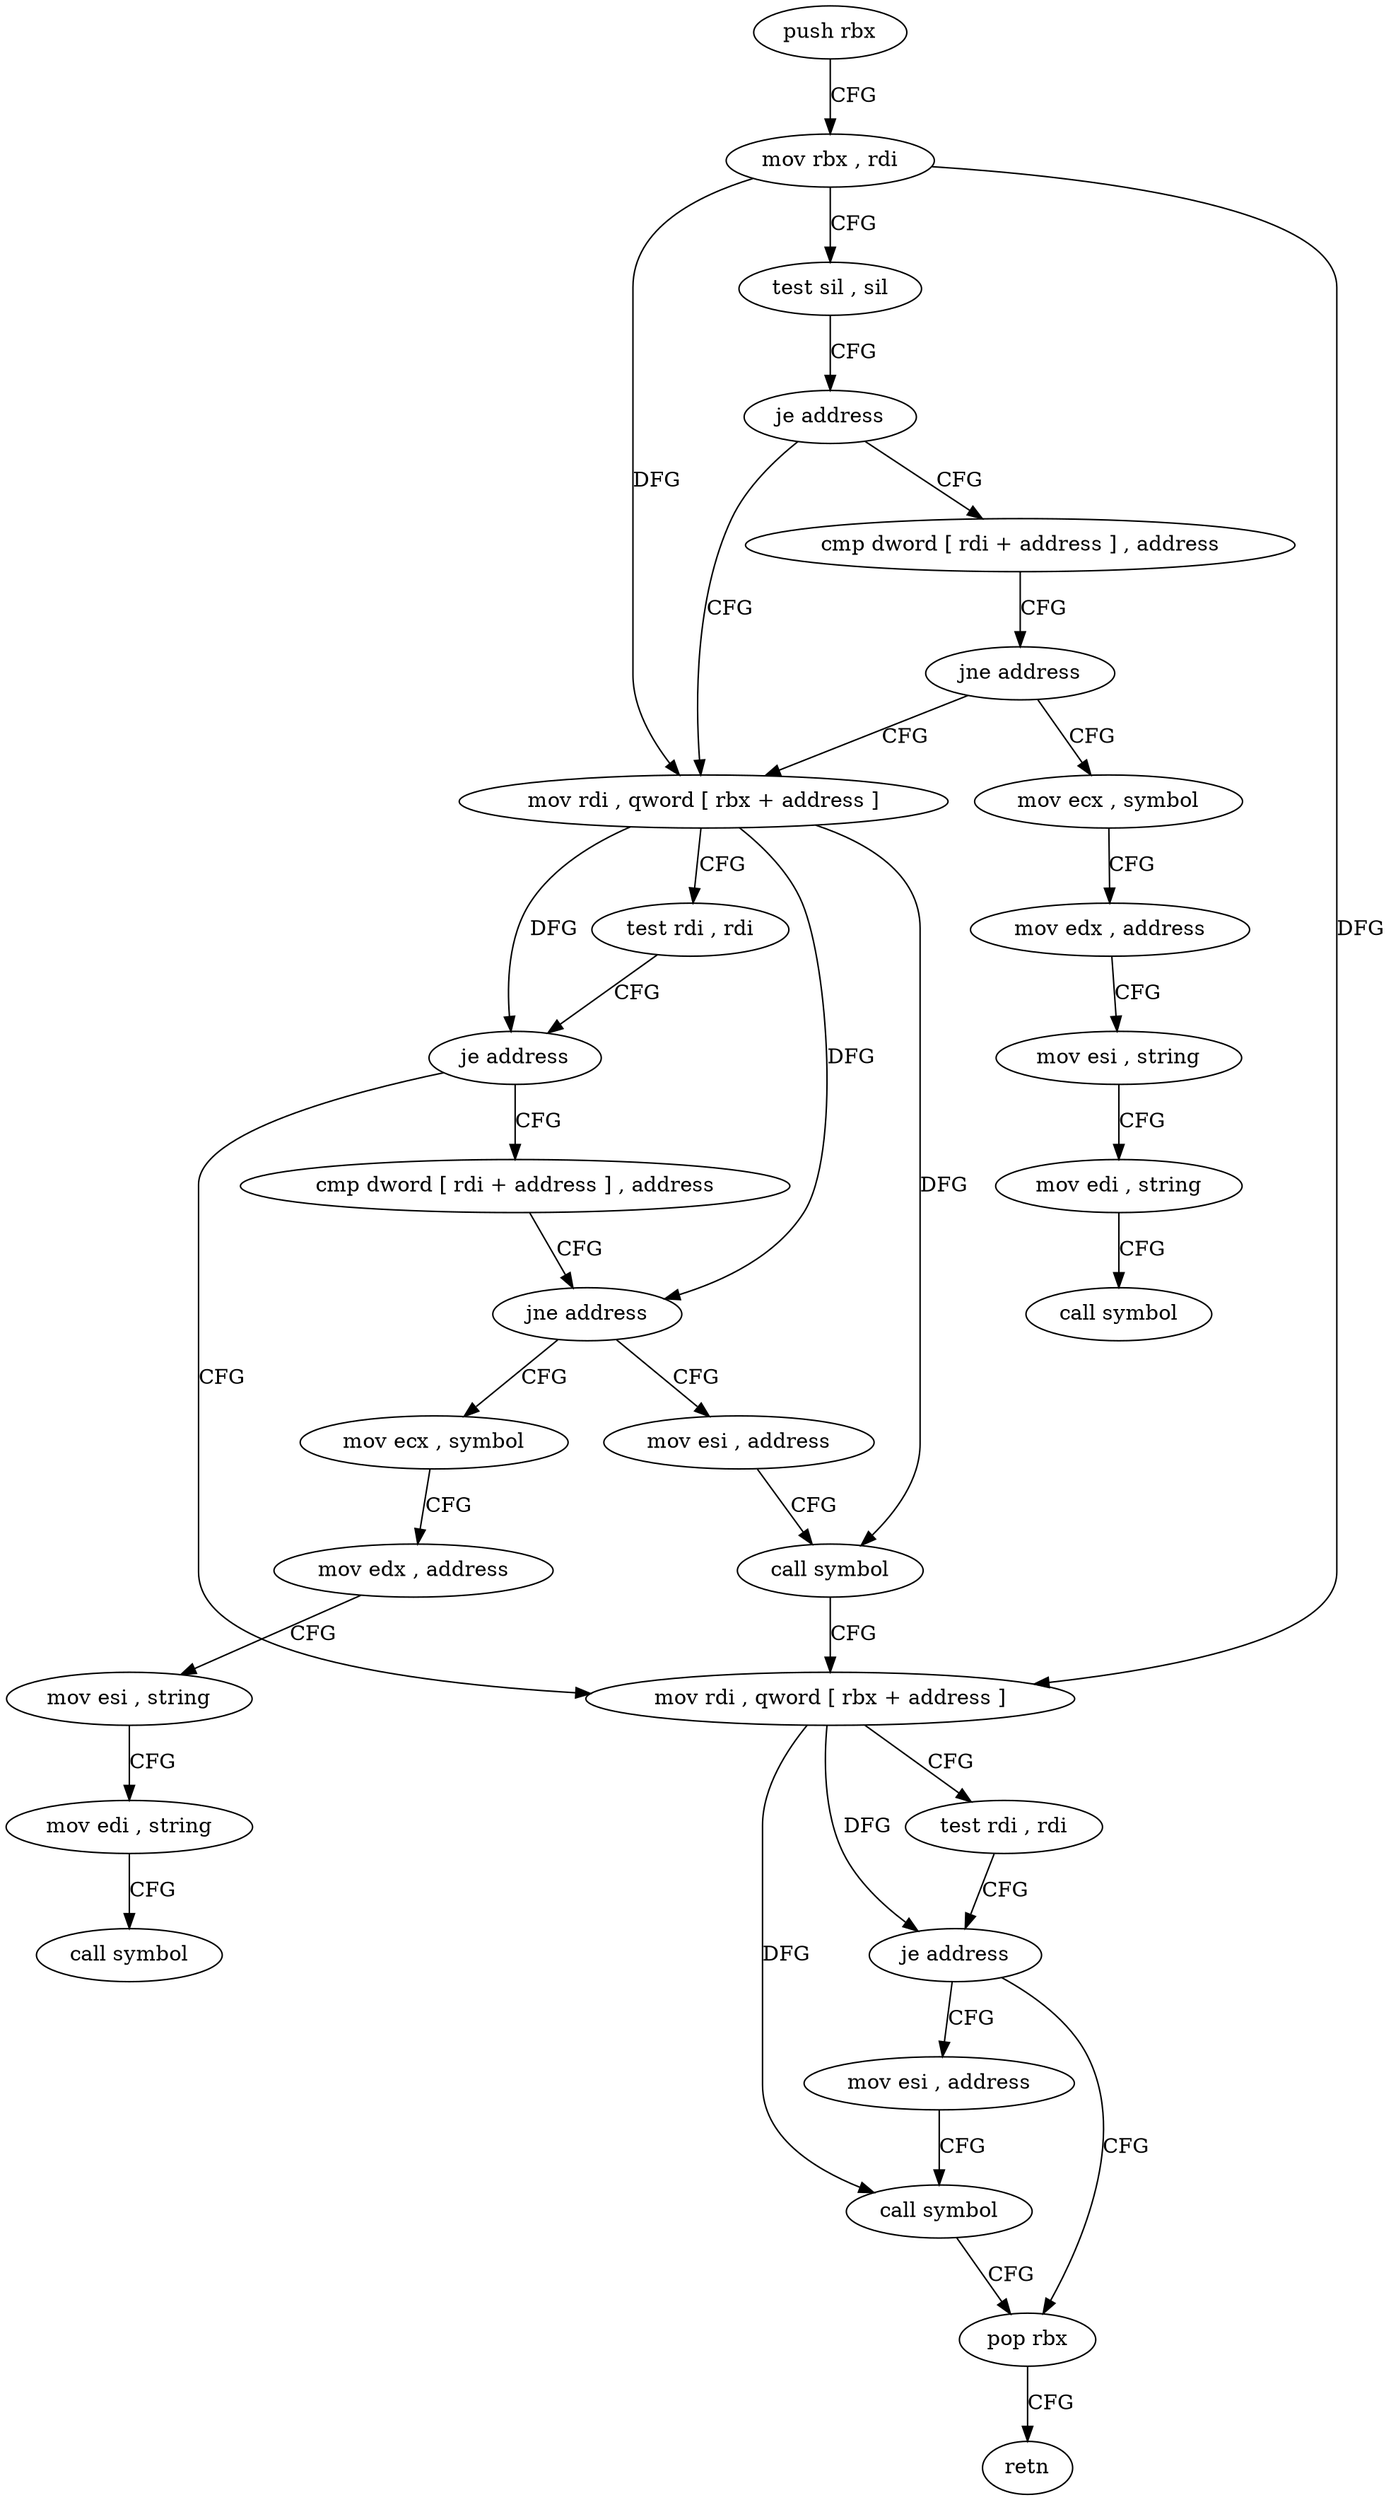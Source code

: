 digraph "func" {
"4219978" [label = "push rbx" ]
"4219979" [label = "mov rbx , rdi" ]
"4219982" [label = "test sil , sil" ]
"4219985" [label = "je address" ]
"4219993" [label = "mov rdi , qword [ rbx + address ]" ]
"4219987" [label = "cmp dword [ rdi + address ] , address" ]
"4220000" [label = "test rdi , rdi" ]
"4220003" [label = "je address" ]
"4220021" [label = "mov rdi , qword [ rbx + address ]" ]
"4220005" [label = "cmp dword [ rdi + address ] , address" ]
"4219991" [label = "jne address" ]
"4220045" [label = "mov ecx , symbol" ]
"4220028" [label = "test rdi , rdi" ]
"4220031" [label = "je address" ]
"4220043" [label = "pop rbx" ]
"4220033" [label = "mov esi , address" ]
"4220009" [label = "jne address" ]
"4220070" [label = "mov ecx , symbol" ]
"4220011" [label = "mov esi , address" ]
"4220050" [label = "mov edx , address" ]
"4220055" [label = "mov esi , string" ]
"4220060" [label = "mov edi , string" ]
"4220065" [label = "call symbol" ]
"4220044" [label = "retn" ]
"4220038" [label = "call symbol" ]
"4220075" [label = "mov edx , address" ]
"4220080" [label = "mov esi , string" ]
"4220085" [label = "mov edi , string" ]
"4220090" [label = "call symbol" ]
"4220016" [label = "call symbol" ]
"4219978" -> "4219979" [ label = "CFG" ]
"4219979" -> "4219982" [ label = "CFG" ]
"4219979" -> "4219993" [ label = "DFG" ]
"4219979" -> "4220021" [ label = "DFG" ]
"4219982" -> "4219985" [ label = "CFG" ]
"4219985" -> "4219993" [ label = "CFG" ]
"4219985" -> "4219987" [ label = "CFG" ]
"4219993" -> "4220000" [ label = "CFG" ]
"4219993" -> "4220003" [ label = "DFG" ]
"4219993" -> "4220009" [ label = "DFG" ]
"4219993" -> "4220016" [ label = "DFG" ]
"4219987" -> "4219991" [ label = "CFG" ]
"4220000" -> "4220003" [ label = "CFG" ]
"4220003" -> "4220021" [ label = "CFG" ]
"4220003" -> "4220005" [ label = "CFG" ]
"4220021" -> "4220028" [ label = "CFG" ]
"4220021" -> "4220031" [ label = "DFG" ]
"4220021" -> "4220038" [ label = "DFG" ]
"4220005" -> "4220009" [ label = "CFG" ]
"4219991" -> "4220045" [ label = "CFG" ]
"4219991" -> "4219993" [ label = "CFG" ]
"4220045" -> "4220050" [ label = "CFG" ]
"4220028" -> "4220031" [ label = "CFG" ]
"4220031" -> "4220043" [ label = "CFG" ]
"4220031" -> "4220033" [ label = "CFG" ]
"4220043" -> "4220044" [ label = "CFG" ]
"4220033" -> "4220038" [ label = "CFG" ]
"4220009" -> "4220070" [ label = "CFG" ]
"4220009" -> "4220011" [ label = "CFG" ]
"4220070" -> "4220075" [ label = "CFG" ]
"4220011" -> "4220016" [ label = "CFG" ]
"4220050" -> "4220055" [ label = "CFG" ]
"4220055" -> "4220060" [ label = "CFG" ]
"4220060" -> "4220065" [ label = "CFG" ]
"4220038" -> "4220043" [ label = "CFG" ]
"4220075" -> "4220080" [ label = "CFG" ]
"4220080" -> "4220085" [ label = "CFG" ]
"4220085" -> "4220090" [ label = "CFG" ]
"4220016" -> "4220021" [ label = "CFG" ]
}
